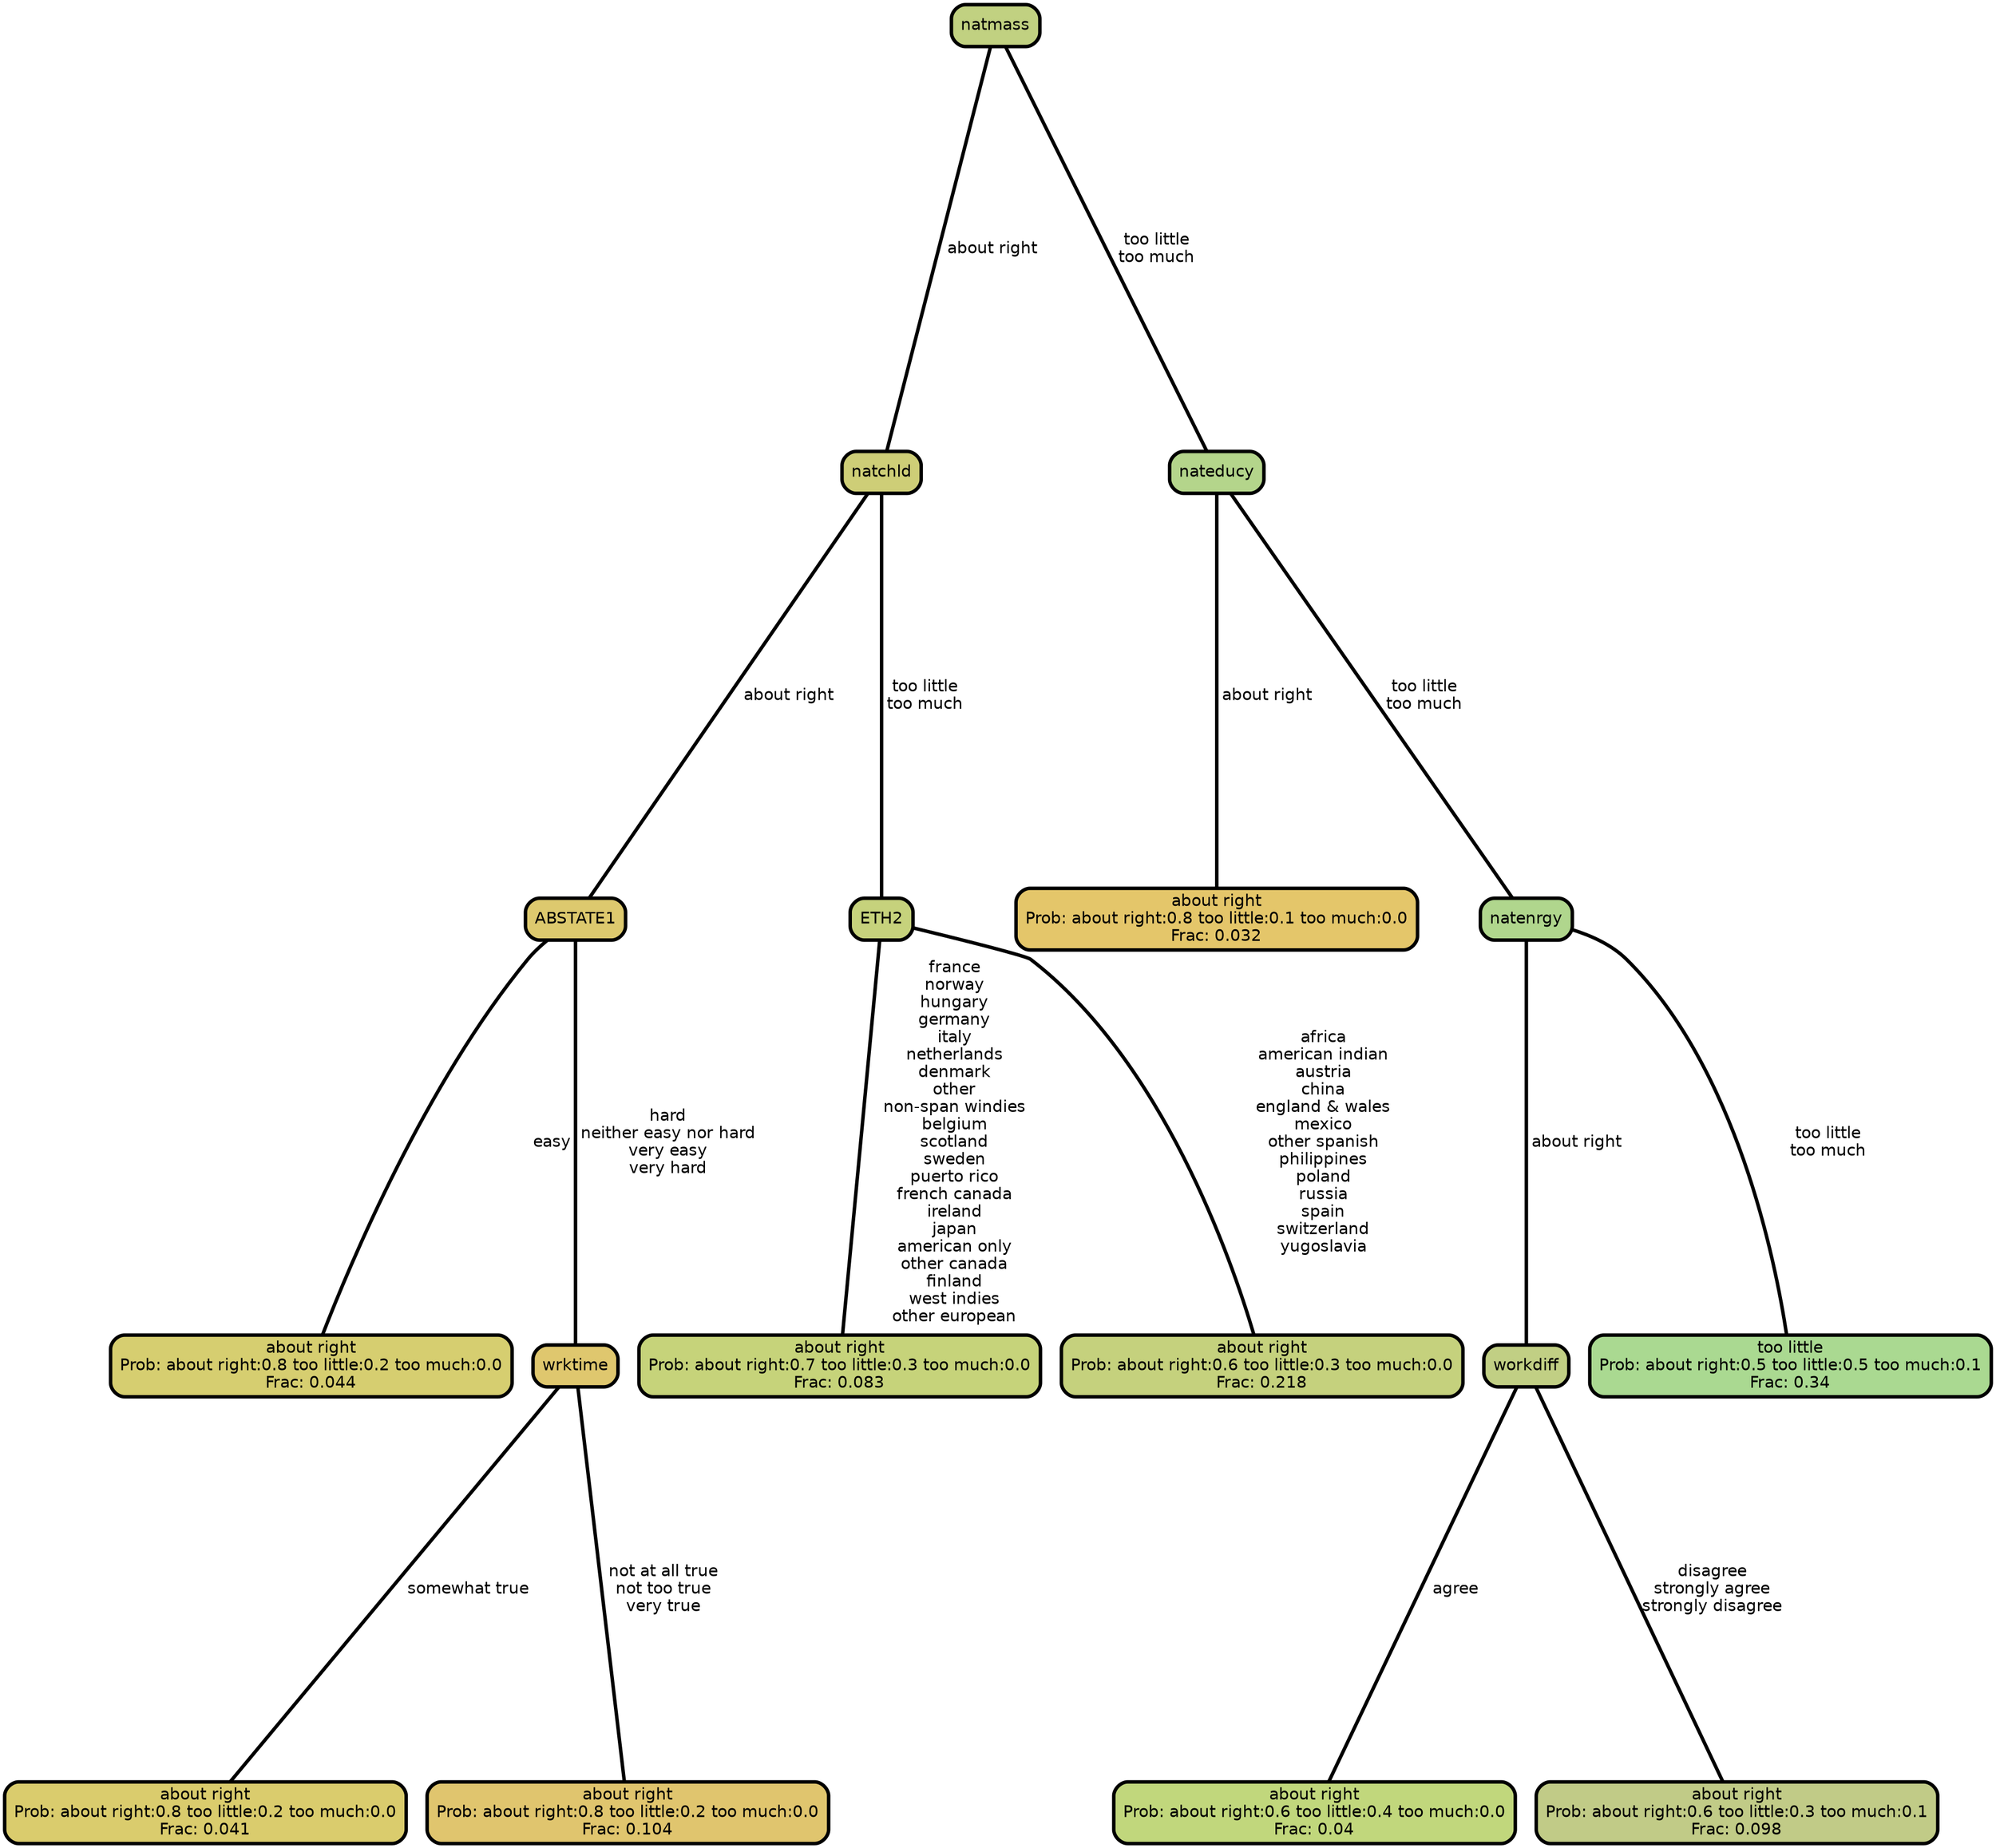 graph Tree {
node [shape=box, style="filled, rounded",color="black",penwidth="3",fontcolor="black",                 fontname=helvetica] ;
graph [ranksep="0 equally", splines=straight,                 bgcolor=transparent, dpi=200] ;
edge [fontname=helvetica, color=black] ;
0 [label="about right
Prob: about right:0.8 too little:0.2 too much:0.0
Frac: 0.044", fillcolor="#d6ce70"] ;
1 [label="ABSTATE1", fillcolor="#ddc96e"] ;
2 [label="about right
Prob: about right:0.8 too little:0.2 too much:0.0
Frac: 0.041", fillcolor="#dacc6d"] ;
3 [label="wrktime", fillcolor="#dfc76e"] ;
4 [label="about right
Prob: about right:0.8 too little:0.2 too much:0.0
Frac: 0.104", fillcolor="#e0c56e"] ;
5 [label="natchld", fillcolor="#cece77"] ;
6 [label="about right
Prob: about right:0.7 too little:0.3 too much:0.0
Frac: 0.083", fillcolor="#c6d37a"] ;
7 [label="ETH2", fillcolor="#c6d27c"] ;
8 [label="about right
Prob: about right:0.6 too little:0.3 too much:0.0
Frac: 0.218", fillcolor="#c5d17d"] ;
9 [label="natmass", fillcolor="#c1d181"] ;
10 [label="about right
Prob: about right:0.8 too little:0.1 too much:0.0
Frac: 0.032", fillcolor="#e4c66a"] ;
11 [label="nateducy", fillcolor="#b4d58b"] ;
12 [label="about right
Prob: about right:0.6 too little:0.4 too much:0.0
Frac: 0.04", fillcolor="#c1d77c"] ;
13 [label="workdiff", fillcolor="#c1cf84"] ;
14 [label="about right
Prob: about right:0.6 too little:0.3 too much:0.1
Frac: 0.098", fillcolor="#c1cb87"] ;
15 [label="natenrgy", fillcolor="#b0d68d"] ;
16 [label="too little
Prob: about right:0.5 too little:0.5 too much:0.1
Frac: 0.34", fillcolor="#aad991"] ;
1 -- 0 [label=" easy",penwidth=3] ;
1 -- 3 [label=" hard\n neither easy nor hard\n very easy\n very hard",penwidth=3] ;
3 -- 2 [label=" somewhat true",penwidth=3] ;
3 -- 4 [label=" not at all true\n not too true\n very true",penwidth=3] ;
5 -- 1 [label=" about right",penwidth=3] ;
5 -- 7 [label=" too little\n too much",penwidth=3] ;
7 -- 6 [label=" france\n norway\n hungary\n germany\n italy\n netherlands\n denmark\n other\n non-span windies\n belgium\n scotland\n sweden\n puerto rico\n french canada\n ireland\n japan\n american only\n other canada\n finland\n west indies\n other european",penwidth=3] ;
7 -- 8 [label=" africa\n american indian\n austria\n china\n england & wales\n mexico\n other spanish\n philippines\n poland\n russia\n spain\n switzerland\n yugoslavia",penwidth=3] ;
9 -- 5 [label=" about right",penwidth=3] ;
9 -- 11 [label=" too little\n too much",penwidth=3] ;
11 -- 10 [label=" about right",penwidth=3] ;
11 -- 15 [label=" too little\n too much",penwidth=3] ;
13 -- 12 [label=" agree",penwidth=3] ;
13 -- 14 [label=" disagree\n strongly agree\n strongly disagree",penwidth=3] ;
15 -- 13 [label=" about right",penwidth=3] ;
15 -- 16 [label=" too little\n too much",penwidth=3] ;
{rank = same;}}